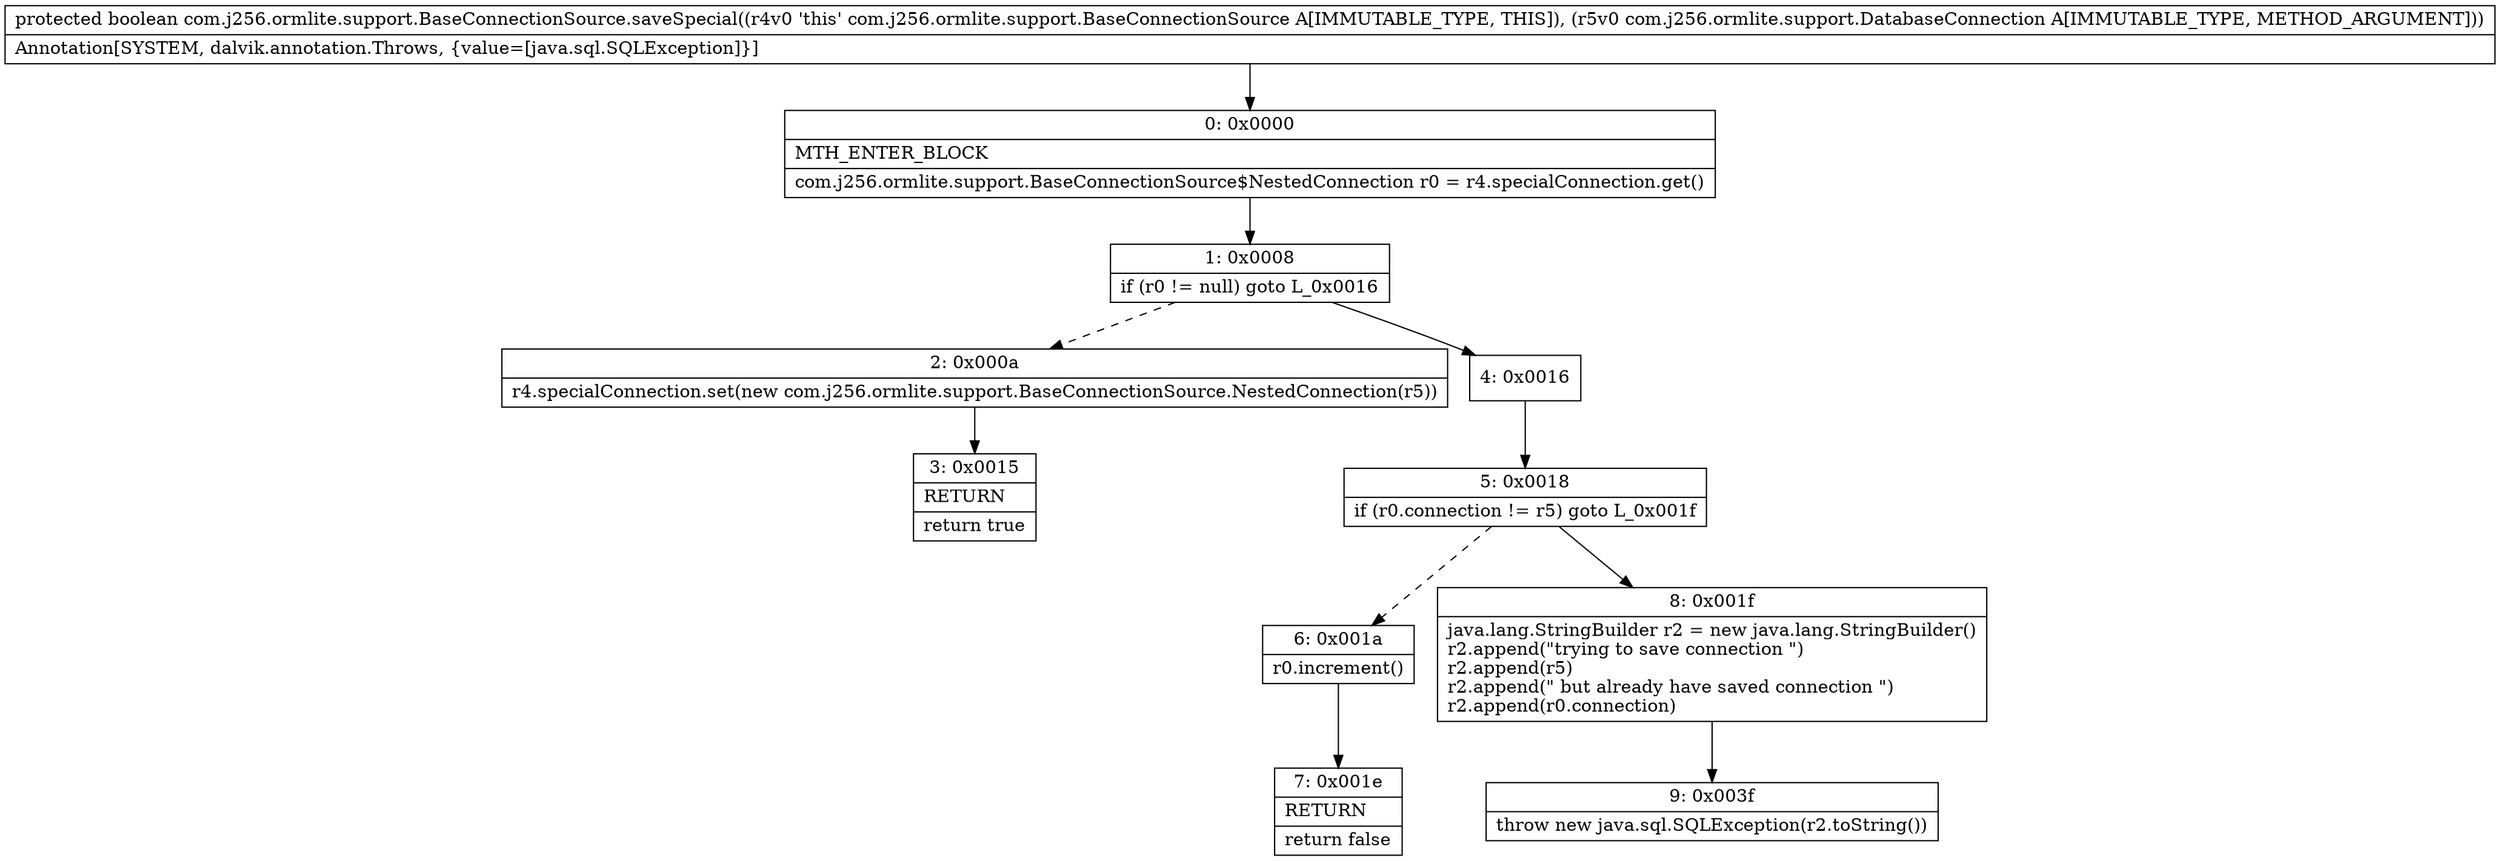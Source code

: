 digraph "CFG forcom.j256.ormlite.support.BaseConnectionSource.saveSpecial(Lcom\/j256\/ormlite\/support\/DatabaseConnection;)Z" {
Node_0 [shape=record,label="{0\:\ 0x0000|MTH_ENTER_BLOCK\l|com.j256.ormlite.support.BaseConnectionSource$NestedConnection r0 = r4.specialConnection.get()\l}"];
Node_1 [shape=record,label="{1\:\ 0x0008|if (r0 != null) goto L_0x0016\l}"];
Node_2 [shape=record,label="{2\:\ 0x000a|r4.specialConnection.set(new com.j256.ormlite.support.BaseConnectionSource.NestedConnection(r5))\l}"];
Node_3 [shape=record,label="{3\:\ 0x0015|RETURN\l|return true\l}"];
Node_4 [shape=record,label="{4\:\ 0x0016}"];
Node_5 [shape=record,label="{5\:\ 0x0018|if (r0.connection != r5) goto L_0x001f\l}"];
Node_6 [shape=record,label="{6\:\ 0x001a|r0.increment()\l}"];
Node_7 [shape=record,label="{7\:\ 0x001e|RETURN\l|return false\l}"];
Node_8 [shape=record,label="{8\:\ 0x001f|java.lang.StringBuilder r2 = new java.lang.StringBuilder()\lr2.append(\"trying to save connection \")\lr2.append(r5)\lr2.append(\" but already have saved connection \")\lr2.append(r0.connection)\l}"];
Node_9 [shape=record,label="{9\:\ 0x003f|throw new java.sql.SQLException(r2.toString())\l}"];
MethodNode[shape=record,label="{protected boolean com.j256.ormlite.support.BaseConnectionSource.saveSpecial((r4v0 'this' com.j256.ormlite.support.BaseConnectionSource A[IMMUTABLE_TYPE, THIS]), (r5v0 com.j256.ormlite.support.DatabaseConnection A[IMMUTABLE_TYPE, METHOD_ARGUMENT]))  | Annotation[SYSTEM, dalvik.annotation.Throws, \{value=[java.sql.SQLException]\}]\l}"];
MethodNode -> Node_0;
Node_0 -> Node_1;
Node_1 -> Node_2[style=dashed];
Node_1 -> Node_4;
Node_2 -> Node_3;
Node_4 -> Node_5;
Node_5 -> Node_6[style=dashed];
Node_5 -> Node_8;
Node_6 -> Node_7;
Node_8 -> Node_9;
}

